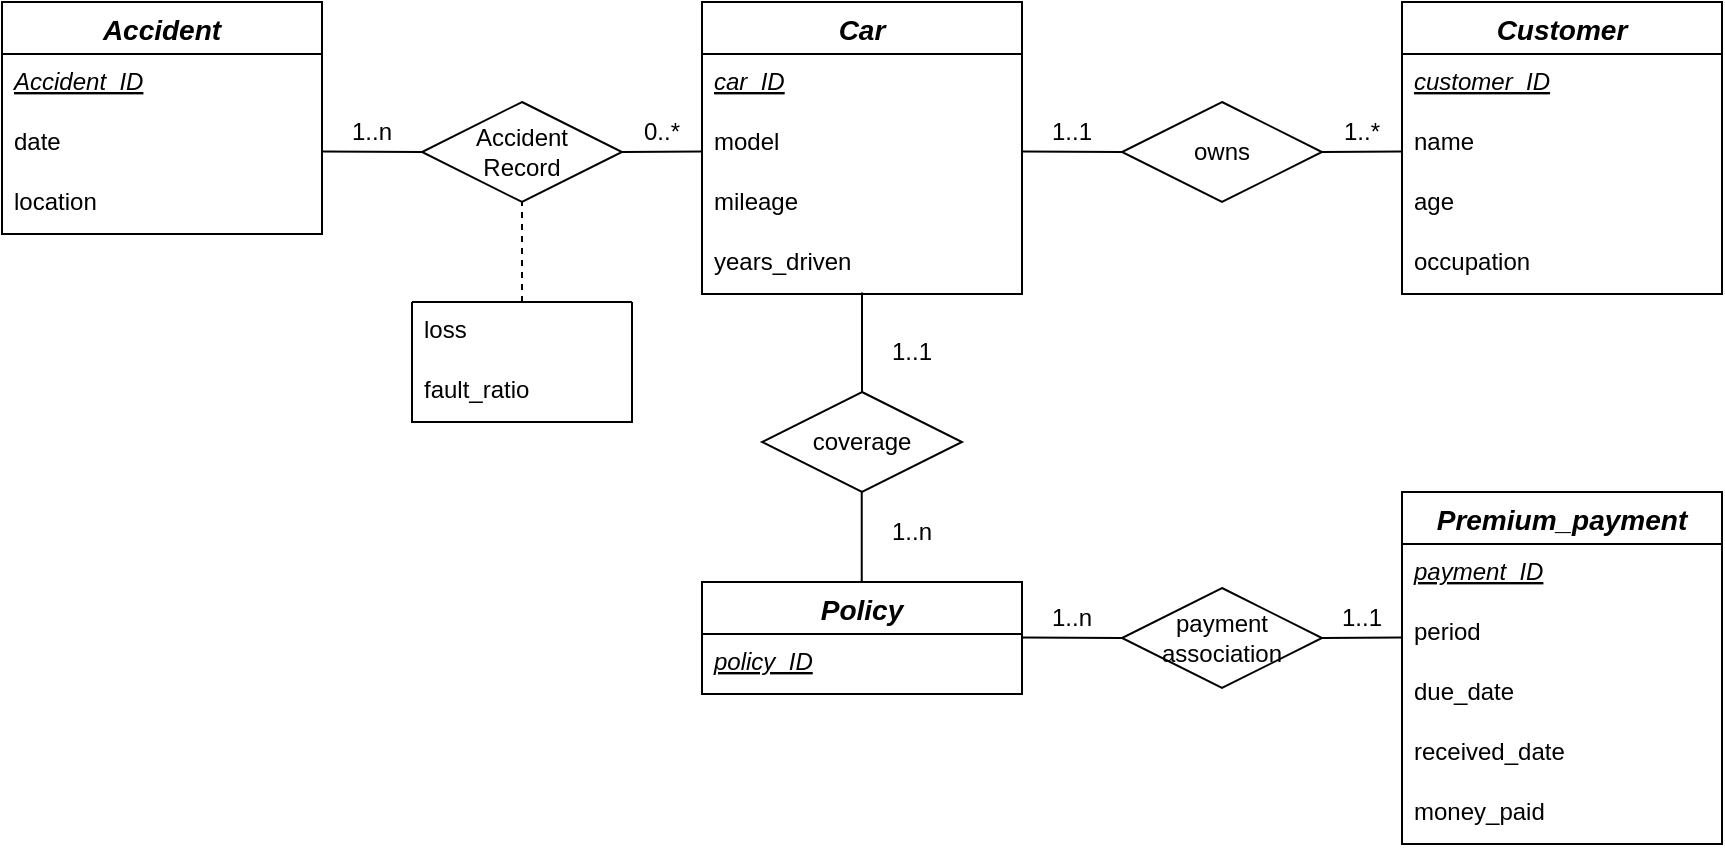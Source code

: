 <mxfile version="17.4.5" type="github" pages="4">
  <diagram id="pf8kzA5mwkVqxGSMUFJB" name="Practice 7.1">
    <mxGraphModel dx="1287" dy="792" grid="1" gridSize="10" guides="1" tooltips="1" connect="1" arrows="1" fold="1" page="1" pageScale="1" pageWidth="827" pageHeight="1169" math="0" shadow="0">
      <root>
        <mxCell id="0" />
        <mxCell id="1" parent="0" />
        <mxCell id="QRbVFw-D7sX0KP1sk1Ei-1" value="Customer" style="swimlane;fontStyle=3;childLayout=stackLayout;horizontal=1;startSize=26;horizontalStack=0;resizeParent=1;resizeParentMax=0;resizeLast=0;collapsible=1;marginBottom=0;align=center;fontSize=14;verticalAlign=middle;" parent="1" vertex="1">
          <mxGeometry x="670" y="390" width="160" height="146" as="geometry" />
        </mxCell>
        <mxCell id="QRbVFw-D7sX0KP1sk1Ei-2" value="customer_ID" style="text;strokeColor=none;fillColor=none;spacingLeft=4;spacingRight=4;overflow=hidden;rotatable=0;points=[[0,0.5],[1,0.5]];portConstraint=eastwest;fontSize=12;fontStyle=6;fontFamily=Helvetica;perimeterSpacing=0;" parent="QRbVFw-D7sX0KP1sk1Ei-1" vertex="1">
          <mxGeometry y="26" width="160" height="30" as="geometry" />
        </mxCell>
        <mxCell id="QRbVFw-D7sX0KP1sk1Ei-3" value="name" style="text;strokeColor=none;fillColor=none;spacingLeft=4;spacingRight=4;overflow=hidden;rotatable=0;points=[[0,0.5],[1,0.5]];portConstraint=eastwest;fontSize=12;" parent="QRbVFw-D7sX0KP1sk1Ei-1" vertex="1">
          <mxGeometry y="56" width="160" height="30" as="geometry" />
        </mxCell>
        <mxCell id="QRbVFw-D7sX0KP1sk1Ei-4" value="age&#xa;" style="text;strokeColor=none;fillColor=none;spacingLeft=4;spacingRight=4;overflow=hidden;rotatable=0;points=[[0,0.5],[1,0.5]];portConstraint=eastwest;fontSize=12;" parent="QRbVFw-D7sX0KP1sk1Ei-1" vertex="1">
          <mxGeometry y="86" width="160" height="30" as="geometry" />
        </mxCell>
        <mxCell id="QRbVFw-D7sX0KP1sk1Ei-7" value="occupation" style="text;strokeColor=none;fillColor=none;spacingLeft=4;spacingRight=4;overflow=hidden;rotatable=0;points=[[0,0.5],[1,0.5]];portConstraint=eastwest;fontSize=12;" parent="QRbVFw-D7sX0KP1sk1Ei-1" vertex="1">
          <mxGeometry y="116" width="160" height="30" as="geometry" />
        </mxCell>
        <mxCell id="ck2uDbhiatTklOz_lFTL-1" value="Car" style="swimlane;fontStyle=3;childLayout=stackLayout;horizontal=1;startSize=26;horizontalStack=0;resizeParent=1;resizeParentMax=0;resizeLast=0;collapsible=1;marginBottom=0;align=center;fontSize=14;verticalAlign=middle;" parent="1" vertex="1">
          <mxGeometry x="320" y="390" width="160" height="146" as="geometry" />
        </mxCell>
        <mxCell id="ck2uDbhiatTklOz_lFTL-2" value="car_ID" style="text;strokeColor=none;fillColor=none;spacingLeft=4;spacingRight=4;overflow=hidden;rotatable=0;points=[[0,0.5],[1,0.5]];portConstraint=eastwest;fontSize=12;fontStyle=6;fontFamily=Helvetica;perimeterSpacing=0;" parent="ck2uDbhiatTklOz_lFTL-1" vertex="1">
          <mxGeometry y="26" width="160" height="30" as="geometry" />
        </mxCell>
        <mxCell id="ck2uDbhiatTklOz_lFTL-3" value="model" style="text;strokeColor=none;fillColor=none;spacingLeft=4;spacingRight=4;overflow=hidden;rotatable=0;points=[[0,0.5],[1,0.5]];portConstraint=eastwest;fontSize=12;" parent="ck2uDbhiatTklOz_lFTL-1" vertex="1">
          <mxGeometry y="56" width="160" height="30" as="geometry" />
        </mxCell>
        <mxCell id="ck2uDbhiatTklOz_lFTL-4" value="mileage" style="text;strokeColor=none;fillColor=none;spacingLeft=4;spacingRight=4;overflow=hidden;rotatable=0;points=[[0,0.5],[1,0.5]];portConstraint=eastwest;fontSize=12;" parent="ck2uDbhiatTklOz_lFTL-1" vertex="1">
          <mxGeometry y="86" width="160" height="30" as="geometry" />
        </mxCell>
        <mxCell id="ck2uDbhiatTklOz_lFTL-5" value="years_driven" style="text;strokeColor=none;fillColor=none;spacingLeft=4;spacingRight=4;overflow=hidden;rotatable=0;points=[[0,0.5],[1,0.5]];portConstraint=eastwest;fontSize=12;" parent="ck2uDbhiatTklOz_lFTL-1" vertex="1">
          <mxGeometry y="116" width="160" height="30" as="geometry" />
        </mxCell>
        <mxCell id="ck2uDbhiatTklOz_lFTL-7" value="owns" style="shape=rhombus;perimeter=rhombusPerimeter;whiteSpace=wrap;html=1;align=center;" parent="1" vertex="1">
          <mxGeometry x="530" y="440" width="100" height="50" as="geometry" />
        </mxCell>
        <mxCell id="ck2uDbhiatTklOz_lFTL-8" value="" style="endArrow=none;html=1;rounded=0;entryX=0;entryY=0.5;entryDx=0;entryDy=0;" parent="1" target="ck2uDbhiatTklOz_lFTL-7" edge="1">
          <mxGeometry relative="1" as="geometry">
            <mxPoint x="480" y="464.8" as="sourcePoint" />
            <mxPoint x="640" y="464.8" as="targetPoint" />
          </mxGeometry>
        </mxCell>
        <mxCell id="ck2uDbhiatTklOz_lFTL-9" value="" style="endArrow=none;html=1;rounded=0;exitX=1;exitY=0.5;exitDx=0;exitDy=0;" parent="1" source="ck2uDbhiatTklOz_lFTL-7" edge="1">
          <mxGeometry relative="1" as="geometry">
            <mxPoint x="510" y="464.8" as="sourcePoint" />
            <mxPoint x="670" y="464.8" as="targetPoint" />
          </mxGeometry>
        </mxCell>
        <mxCell id="ck2uDbhiatTklOz_lFTL-10" value="1..1" style="text;html=1;strokeColor=none;fillColor=none;align=center;verticalAlign=middle;whiteSpace=wrap;rounded=0;" parent="1" vertex="1">
          <mxGeometry x="480" y="440" width="50" height="30" as="geometry" />
        </mxCell>
        <mxCell id="ck2uDbhiatTklOz_lFTL-11" value="1..*" style="text;html=1;strokeColor=none;fillColor=none;align=center;verticalAlign=middle;whiteSpace=wrap;rounded=0;" parent="1" vertex="1">
          <mxGeometry x="630" y="440" width="40" height="30" as="geometry" />
        </mxCell>
        <mxCell id="3GeMZXB7XiZdj_OINQ4l-1" value="Accident&lt;br&gt;Record" style="shape=rhombus;perimeter=rhombusPerimeter;whiteSpace=wrap;html=1;align=center;" parent="1" vertex="1">
          <mxGeometry x="180" y="440" width="100" height="50" as="geometry" />
        </mxCell>
        <mxCell id="3GeMZXB7XiZdj_OINQ4l-2" value="" style="endArrow=none;html=1;rounded=0;entryX=0;entryY=0.5;entryDx=0;entryDy=0;" parent="1" target="3GeMZXB7XiZdj_OINQ4l-1" edge="1">
          <mxGeometry relative="1" as="geometry">
            <mxPoint x="130" y="464.8" as="sourcePoint" />
            <mxPoint x="290" y="464.8" as="targetPoint" />
          </mxGeometry>
        </mxCell>
        <mxCell id="3GeMZXB7XiZdj_OINQ4l-3" value="" style="endArrow=none;html=1;rounded=0;exitX=1;exitY=0.5;exitDx=0;exitDy=0;" parent="1" source="3GeMZXB7XiZdj_OINQ4l-1" edge="1">
          <mxGeometry relative="1" as="geometry">
            <mxPoint x="160" y="464.8" as="sourcePoint" />
            <mxPoint x="320" y="464.8" as="targetPoint" />
          </mxGeometry>
        </mxCell>
        <mxCell id="3GeMZXB7XiZdj_OINQ4l-4" value="1..n" style="text;html=1;strokeColor=none;fillColor=none;align=center;verticalAlign=middle;whiteSpace=wrap;rounded=0;" parent="1" vertex="1">
          <mxGeometry x="130" y="440" width="50" height="30" as="geometry" />
        </mxCell>
        <mxCell id="3GeMZXB7XiZdj_OINQ4l-5" value="0..*" style="text;html=1;strokeColor=none;fillColor=none;align=center;verticalAlign=middle;whiteSpace=wrap;rounded=0;" parent="1" vertex="1">
          <mxGeometry x="280" y="440" width="40" height="30" as="geometry" />
        </mxCell>
        <mxCell id="3GeMZXB7XiZdj_OINQ4l-6" value="Accident" style="swimlane;fontStyle=3;childLayout=stackLayout;horizontal=1;startSize=26;horizontalStack=0;resizeParent=1;resizeParentMax=0;resizeLast=0;collapsible=1;marginBottom=0;align=center;fontSize=14;verticalAlign=middle;" parent="1" vertex="1">
          <mxGeometry x="-30" y="390" width="160" height="116" as="geometry" />
        </mxCell>
        <mxCell id="3GeMZXB7XiZdj_OINQ4l-7" value="Accident_ID" style="text;strokeColor=none;fillColor=none;spacingLeft=4;spacingRight=4;overflow=hidden;rotatable=0;points=[[0,0.5],[1,0.5]];portConstraint=eastwest;fontSize=12;fontStyle=6;fontFamily=Helvetica;perimeterSpacing=0;" parent="3GeMZXB7XiZdj_OINQ4l-6" vertex="1">
          <mxGeometry y="26" width="160" height="30" as="geometry" />
        </mxCell>
        <mxCell id="3GeMZXB7XiZdj_OINQ4l-8" value="date" style="text;strokeColor=none;fillColor=none;spacingLeft=4;spacingRight=4;overflow=hidden;rotatable=0;points=[[0,0.5],[1,0.5]];portConstraint=eastwest;fontSize=12;" parent="3GeMZXB7XiZdj_OINQ4l-6" vertex="1">
          <mxGeometry y="56" width="160" height="30" as="geometry" />
        </mxCell>
        <mxCell id="3GeMZXB7XiZdj_OINQ4l-9" value="location" style="text;strokeColor=none;fillColor=none;spacingLeft=4;spacingRight=4;overflow=hidden;rotatable=0;points=[[0,0.5],[1,0.5]];portConstraint=eastwest;fontSize=12;" parent="3GeMZXB7XiZdj_OINQ4l-6" vertex="1">
          <mxGeometry y="86" width="160" height="30" as="geometry" />
        </mxCell>
        <mxCell id="3GeMZXB7XiZdj_OINQ4l-12" value="" style="endArrow=none;dashed=1;html=1;rounded=0;" parent="1" edge="1">
          <mxGeometry width="50" height="50" relative="1" as="geometry">
            <mxPoint x="230" y="540" as="sourcePoint" />
            <mxPoint x="230" y="490" as="targetPoint" />
          </mxGeometry>
        </mxCell>
        <mxCell id="3GeMZXB7XiZdj_OINQ4l-14" value="" style="swimlane;fontStyle=0;childLayout=stackLayout;horizontal=1;startSize=0;horizontalStack=0;resizeParent=1;resizeParentMax=0;resizeLast=0;collapsible=1;marginBottom=0;align=center;fontSize=14;" parent="1" vertex="1">
          <mxGeometry x="175" y="540" width="110" height="60" as="geometry">
            <mxRectangle x="160" y="540" width="50" height="40" as="alternateBounds" />
          </mxGeometry>
        </mxCell>
        <mxCell id="3GeMZXB7XiZdj_OINQ4l-15" value="loss" style="text;strokeColor=none;fillColor=none;spacingLeft=4;spacingRight=4;overflow=hidden;rotatable=0;points=[[0,0.5],[1,0.5]];portConstraint=eastwest;fontSize=12;" parent="3GeMZXB7XiZdj_OINQ4l-14" vertex="1">
          <mxGeometry width="110" height="30" as="geometry" />
        </mxCell>
        <mxCell id="3GeMZXB7XiZdj_OINQ4l-16" value="fault_ratio" style="text;strokeColor=none;fillColor=none;spacingLeft=4;spacingRight=4;overflow=hidden;rotatable=0;points=[[0,0.5],[1,0.5]];portConstraint=eastwest;fontSize=12;" parent="3GeMZXB7XiZdj_OINQ4l-14" vertex="1">
          <mxGeometry y="30" width="110" height="30" as="geometry" />
        </mxCell>
        <mxCell id="3GeMZXB7XiZdj_OINQ4l-18" value="coverage" style="shape=rhombus;perimeter=rhombusPerimeter;whiteSpace=wrap;html=1;align=center;" parent="1" vertex="1">
          <mxGeometry x="350" y="585" width="100" height="50" as="geometry" />
        </mxCell>
        <mxCell id="3GeMZXB7XiZdj_OINQ4l-19" value="" style="endArrow=none;html=1;rounded=0;entryX=0.5;entryY=0;entryDx=0;entryDy=0;" parent="1" target="3GeMZXB7XiZdj_OINQ4l-18" edge="1">
          <mxGeometry relative="1" as="geometry">
            <mxPoint x="400" y="535.23" as="sourcePoint" />
            <mxPoint x="400" y="580" as="targetPoint" />
          </mxGeometry>
        </mxCell>
        <mxCell id="3GeMZXB7XiZdj_OINQ4l-20" value="" style="endArrow=none;html=1;rounded=0;entryX=0.5;entryY=0;entryDx=0;entryDy=0;" parent="1" edge="1">
          <mxGeometry relative="1" as="geometry">
            <mxPoint x="399.87" y="635" as="sourcePoint" />
            <mxPoint x="399.87" y="684.77" as="targetPoint" />
          </mxGeometry>
        </mxCell>
        <mxCell id="3GeMZXB7XiZdj_OINQ4l-22" value="Policy" style="swimlane;fontStyle=3;childLayout=stackLayout;horizontal=1;startSize=26;horizontalStack=0;resizeParent=1;resizeParentMax=0;resizeLast=0;collapsible=1;marginBottom=0;align=center;fontSize=14;verticalAlign=middle;" parent="1" vertex="1">
          <mxGeometry x="320" y="680" width="160" height="56" as="geometry" />
        </mxCell>
        <mxCell id="3GeMZXB7XiZdj_OINQ4l-23" value="policy_ID" style="text;strokeColor=none;fillColor=none;spacingLeft=4;spacingRight=4;overflow=hidden;rotatable=0;points=[[0,0.5],[1,0.5]];portConstraint=eastwest;fontSize=12;fontStyle=6;fontFamily=Helvetica;perimeterSpacing=0;" parent="3GeMZXB7XiZdj_OINQ4l-22" vertex="1">
          <mxGeometry y="26" width="160" height="30" as="geometry" />
        </mxCell>
        <mxCell id="3GeMZXB7XiZdj_OINQ4l-27" value="1..1" style="text;html=1;strokeColor=none;fillColor=none;align=center;verticalAlign=middle;whiteSpace=wrap;rounded=0;" parent="1" vertex="1">
          <mxGeometry x="400" y="550" width="50" height="30" as="geometry" />
        </mxCell>
        <mxCell id="3GeMZXB7XiZdj_OINQ4l-28" value="1..n" style="text;html=1;strokeColor=none;fillColor=none;align=center;verticalAlign=middle;whiteSpace=wrap;rounded=0;" parent="1" vertex="1">
          <mxGeometry x="400" y="640" width="50" height="30" as="geometry" />
        </mxCell>
        <mxCell id="3GeMZXB7XiZdj_OINQ4l-29" value="payment&lt;br&gt;association" style="shape=rhombus;perimeter=rhombusPerimeter;whiteSpace=wrap;html=1;align=center;" parent="1" vertex="1">
          <mxGeometry x="530" y="683" width="100" height="50" as="geometry" />
        </mxCell>
        <mxCell id="3GeMZXB7XiZdj_OINQ4l-30" value="" style="endArrow=none;html=1;rounded=0;entryX=0;entryY=0.5;entryDx=0;entryDy=0;" parent="1" target="3GeMZXB7XiZdj_OINQ4l-29" edge="1">
          <mxGeometry relative="1" as="geometry">
            <mxPoint x="480.0" y="707.8" as="sourcePoint" />
            <mxPoint x="640" y="707.8" as="targetPoint" />
          </mxGeometry>
        </mxCell>
        <mxCell id="3GeMZXB7XiZdj_OINQ4l-31" value="" style="endArrow=none;html=1;rounded=0;exitX=1;exitY=0.5;exitDx=0;exitDy=0;" parent="1" source="3GeMZXB7XiZdj_OINQ4l-29" edge="1">
          <mxGeometry relative="1" as="geometry">
            <mxPoint x="510" y="707.8" as="sourcePoint" />
            <mxPoint x="670.0" y="707.8" as="targetPoint" />
          </mxGeometry>
        </mxCell>
        <mxCell id="3GeMZXB7XiZdj_OINQ4l-32" value="1..n" style="text;html=1;strokeColor=none;fillColor=none;align=center;verticalAlign=middle;whiteSpace=wrap;rounded=0;" parent="1" vertex="1">
          <mxGeometry x="480" y="683" width="50" height="30" as="geometry" />
        </mxCell>
        <mxCell id="3GeMZXB7XiZdj_OINQ4l-33" value="1..1" style="text;html=1;strokeColor=none;fillColor=none;align=center;verticalAlign=middle;whiteSpace=wrap;rounded=0;" parent="1" vertex="1">
          <mxGeometry x="630" y="683" width="40" height="30" as="geometry" />
        </mxCell>
        <mxCell id="3GeMZXB7XiZdj_OINQ4l-34" value="Premium_payment" style="swimlane;fontStyle=3;childLayout=stackLayout;horizontal=1;startSize=26;horizontalStack=0;resizeParent=1;resizeParentMax=0;resizeLast=0;collapsible=1;marginBottom=0;align=center;fontSize=14;verticalAlign=middle;" parent="1" vertex="1">
          <mxGeometry x="670" y="635" width="160" height="176" as="geometry" />
        </mxCell>
        <mxCell id="3GeMZXB7XiZdj_OINQ4l-35" value="payment_ID" style="text;strokeColor=none;fillColor=none;spacingLeft=4;spacingRight=4;overflow=hidden;rotatable=0;points=[[0,0.5],[1,0.5]];portConstraint=eastwest;fontSize=12;fontStyle=6;fontFamily=Helvetica;perimeterSpacing=0;" parent="3GeMZXB7XiZdj_OINQ4l-34" vertex="1">
          <mxGeometry y="26" width="160" height="30" as="geometry" />
        </mxCell>
        <mxCell id="3GeMZXB7XiZdj_OINQ4l-36" value="period" style="text;strokeColor=none;fillColor=none;spacingLeft=4;spacingRight=4;overflow=hidden;rotatable=0;points=[[0,0.5],[1,0.5]];portConstraint=eastwest;fontSize=12;" parent="3GeMZXB7XiZdj_OINQ4l-34" vertex="1">
          <mxGeometry y="56" width="160" height="30" as="geometry" />
        </mxCell>
        <mxCell id="3GeMZXB7XiZdj_OINQ4l-37" value="due_date" style="text;strokeColor=none;fillColor=none;spacingLeft=4;spacingRight=4;overflow=hidden;rotatable=0;points=[[0,0.5],[1,0.5]];portConstraint=eastwest;fontSize=12;" parent="3GeMZXB7XiZdj_OINQ4l-34" vertex="1">
          <mxGeometry y="86" width="160" height="30" as="geometry" />
        </mxCell>
        <mxCell id="3GeMZXB7XiZdj_OINQ4l-38" value="received_date" style="text;strokeColor=none;fillColor=none;spacingLeft=4;spacingRight=4;overflow=hidden;rotatable=0;points=[[0,0.5],[1,0.5]];portConstraint=eastwest;fontSize=12;" parent="3GeMZXB7XiZdj_OINQ4l-34" vertex="1">
          <mxGeometry y="116" width="160" height="30" as="geometry" />
        </mxCell>
        <mxCell id="3GeMZXB7XiZdj_OINQ4l-40" value="money_paid" style="text;strokeColor=none;fillColor=none;spacingLeft=4;spacingRight=4;overflow=hidden;rotatable=0;points=[[0,0.5],[1,0.5]];portConstraint=eastwest;fontSize=12;" parent="3GeMZXB7XiZdj_OINQ4l-34" vertex="1">
          <mxGeometry y="146" width="160" height="30" as="geometry" />
        </mxCell>
      </root>
    </mxGraphModel>
  </diagram>
  <diagram id="P2qfRYm4Roha0jIMA9y6" name="practice 7.3">
    <mxGraphModel dx="460" dy="792" grid="1" gridSize="10" guides="1" tooltips="1" connect="1" arrows="1" fold="1" page="1" pageScale="1" pageWidth="827" pageHeight="1169" math="0" shadow="0">
      <root>
        <mxCell id="0" />
        <mxCell id="1" parent="0" />
        <mxCell id="yhey9HQg_yreEYnHgVHO-1" value="Match" style="swimlane;fontStyle=1;childLayout=stackLayout;horizontal=1;startSize=26;horizontalStack=0;resizeParent=1;resizeParentMax=0;resizeLast=0;collapsible=1;marginBottom=0;align=center;fontSize=14;fontFamily=Helvetica;" parent="1" vertex="1">
          <mxGeometry x="230" y="520" width="160" height="236" as="geometry" />
        </mxCell>
        <mxCell id="yhey9HQg_yreEYnHgVHO-2" value="match_ID" style="text;strokeColor=none;fillColor=none;spacingLeft=4;spacingRight=4;overflow=hidden;rotatable=0;points=[[0,0.5],[1,0.5]];portConstraint=eastwest;fontSize=12;fontFamily=Helvetica;fontStyle=4" parent="yhey9HQg_yreEYnHgVHO-1" vertex="1">
          <mxGeometry y="26" width="160" height="30" as="geometry" />
        </mxCell>
        <mxCell id="yhey9HQg_yreEYnHgVHO-5" value="match_date" style="text;strokeColor=none;fillColor=none;spacingLeft=4;spacingRight=4;overflow=hidden;rotatable=0;points=[[0,0.5],[1,0.5]];portConstraint=eastwest;fontSize=12;fontFamily=Helvetica;" parent="yhey9HQg_yreEYnHgVHO-1" vertex="1">
          <mxGeometry y="56" width="160" height="30" as="geometry" />
        </mxCell>
        <mxCell id="yhey9HQg_yreEYnHgVHO-9" value="home_or_away" style="text;strokeColor=none;fillColor=none;spacingLeft=4;spacingRight=4;overflow=hidden;rotatable=0;points=[[0,0.5],[1,0.5]];portConstraint=eastwest;fontSize=12;fontFamily=Helvetica;" parent="yhey9HQg_yreEYnHgVHO-1" vertex="1">
          <mxGeometry y="86" width="160" height="30" as="geometry" />
        </mxCell>
        <mxCell id="yhey9HQg_yreEYnHgVHO-3" value="opponent_team_name" style="text;strokeColor=none;fillColor=none;spacingLeft=4;spacingRight=4;overflow=hidden;rotatable=0;points=[[0,0.5],[1,0.5]];portConstraint=eastwest;fontSize=12;fontFamily=Helvetica;" parent="yhey9HQg_yreEYnHgVHO-1" vertex="1">
          <mxGeometry y="116" width="160" height="30" as="geometry" />
        </mxCell>
        <mxCell id="yhey9HQg_yreEYnHgVHO-6" value="team_score" style="text;strokeColor=none;fillColor=none;spacingLeft=4;spacingRight=4;overflow=hidden;rotatable=0;points=[[0,0.5],[1,0.5]];portConstraint=eastwest;fontSize=12;fontFamily=Helvetica;" parent="yhey9HQg_yreEYnHgVHO-1" vertex="1">
          <mxGeometry y="146" width="160" height="30" as="geometry" />
        </mxCell>
        <mxCell id="yhey9HQg_yreEYnHgVHO-7" value="opponent_score" style="text;strokeColor=none;fillColor=none;spacingLeft=4;spacingRight=4;overflow=hidden;rotatable=0;points=[[0,0.5],[1,0.5]];portConstraint=eastwest;fontSize=12;fontFamily=Helvetica;" parent="yhey9HQg_yreEYnHgVHO-1" vertex="1">
          <mxGeometry y="176" width="160" height="30" as="geometry" />
        </mxCell>
        <mxCell id="yhey9HQg_yreEYnHgVHO-8" value="result()" style="text;strokeColor=none;fillColor=none;spacingLeft=4;spacingRight=4;overflow=hidden;rotatable=0;points=[[0,0.5],[1,0.5]];portConstraint=eastwest;fontSize=12;fontFamily=Helvetica;" parent="yhey9HQg_yreEYnHgVHO-1" vertex="1">
          <mxGeometry y="206" width="160" height="30" as="geometry" />
        </mxCell>
        <mxCell id="yhey9HQg_yreEYnHgVHO-10" value="Player" style="swimlane;fontStyle=1;childLayout=stackLayout;horizontal=1;startSize=26;horizontalStack=0;resizeParent=1;resizeParentMax=0;resizeLast=0;collapsible=1;marginBottom=0;align=center;fontSize=14;fontFamily=Helvetica;" parent="1" vertex="1">
          <mxGeometry x="630" y="490" width="180" height="296" as="geometry" />
        </mxCell>
        <mxCell id="yhey9HQg_yreEYnHgVHO-11" value="player_ID" style="text;strokeColor=none;fillColor=none;spacingLeft=4;spacingRight=4;overflow=hidden;rotatable=0;points=[[0,0.5],[1,0.5]];portConstraint=eastwest;fontSize=12;fontFamily=Helvetica;fontStyle=4" parent="yhey9HQg_yreEYnHgVHO-10" vertex="1">
          <mxGeometry y="26" width="180" height="30" as="geometry" />
        </mxCell>
        <mxCell id="yhey9HQg_yreEYnHgVHO-12" value="player_name" style="text;strokeColor=none;fillColor=none;spacingLeft=4;spacingRight=4;overflow=hidden;rotatable=0;points=[[0,0.5],[1,0.5]];portConstraint=eastwest;fontSize=12;fontFamily=Helvetica;" parent="yhey9HQg_yreEYnHgVHO-10" vertex="1">
          <mxGeometry y="56" width="180" height="30" as="geometry" />
        </mxCell>
        <mxCell id="yhey9HQg_yreEYnHgVHO-13" value="player_age" style="text;strokeColor=none;fillColor=none;spacingLeft=4;spacingRight=4;overflow=hidden;rotatable=0;points=[[0,0.5],[1,0.5]];portConstraint=eastwest;fontSize=12;fontFamily=Helvetica;" parent="yhey9HQg_yreEYnHgVHO-10" vertex="1">
          <mxGeometry y="86" width="180" height="30" as="geometry" />
        </mxCell>
        <mxCell id="yhey9HQg_yreEYnHgVHO-15" value="minutes_played_per_game()" style="text;strokeColor=none;fillColor=none;spacingLeft=4;spacingRight=4;overflow=hidden;rotatable=0;points=[[0,0.5],[1,0.5]];portConstraint=eastwest;fontSize=12;fontFamily=Helvetica;" parent="yhey9HQg_yreEYnHgVHO-10" vertex="1">
          <mxGeometry y="116" width="180" height="30" as="geometry" />
        </mxCell>
        <mxCell id="yhey9HQg_yreEYnHgVHO-16" value="points_per_game()" style="text;strokeColor=none;fillColor=none;spacingLeft=4;spacingRight=4;overflow=hidden;rotatable=0;points=[[0,0.5],[1,0.5]];portConstraint=eastwest;fontSize=12;fontFamily=Helvetica;" parent="yhey9HQg_yreEYnHgVHO-10" vertex="1">
          <mxGeometry y="146" width="180" height="30" as="geometry" />
        </mxCell>
        <mxCell id="yhey9HQg_yreEYnHgVHO-17" value="rebounds_per_game()" style="text;strokeColor=none;fillColor=none;spacingLeft=4;spacingRight=4;overflow=hidden;rotatable=0;points=[[0,0.5],[1,0.5]];portConstraint=eastwest;fontSize=12;fontFamily=Helvetica;" parent="yhey9HQg_yreEYnHgVHO-10" vertex="1">
          <mxGeometry y="176" width="180" height="30" as="geometry" />
        </mxCell>
        <mxCell id="yhey9HQg_yreEYnHgVHO-18" value="assists_per_game()" style="text;strokeColor=none;fillColor=none;spacingLeft=4;spacingRight=4;overflow=hidden;rotatable=0;points=[[0,0.5],[1,0.5]];portConstraint=eastwest;fontSize=12;fontFamily=Helvetica;" parent="yhey9HQg_yreEYnHgVHO-10" vertex="1">
          <mxGeometry y="206" width="180" height="30" as="geometry" />
        </mxCell>
        <mxCell id="yhey9HQg_yreEYnHgVHO-19" value="blocks_per_game()" style="text;strokeColor=none;fillColor=none;spacingLeft=4;spacingRight=4;overflow=hidden;rotatable=0;points=[[0,0.5],[1,0.5]];portConstraint=eastwest;fontSize=12;fontFamily=Helvetica;" parent="yhey9HQg_yreEYnHgVHO-10" vertex="1">
          <mxGeometry y="236" width="180" height="30" as="geometry" />
        </mxCell>
        <mxCell id="yhey9HQg_yreEYnHgVHO-20" value="steals_per_game()" style="text;strokeColor=none;fillColor=none;spacingLeft=4;spacingRight=4;overflow=hidden;rotatable=0;points=[[0,0.5],[1,0.5]];portConstraint=eastwest;fontSize=12;fontFamily=Helvetica;" parent="yhey9HQg_yreEYnHgVHO-10" vertex="1">
          <mxGeometry y="266" width="180" height="30" as="geometry" />
        </mxCell>
        <mxCell id="yhey9HQg_yreEYnHgVHO-21" value="Boxscore" style="shape=rhombus;perimeter=rhombusPerimeter;whiteSpace=wrap;html=1;align=center;fontFamily=Helvetica;fontSize=14;" parent="1" vertex="1">
          <mxGeometry x="450" y="608" width="120" height="60" as="geometry" />
        </mxCell>
        <mxCell id="yhey9HQg_yreEYnHgVHO-22" value="" style="endArrow=none;html=1;rounded=0;fontFamily=Helvetica;fontSize=14;" parent="1" edge="1">
          <mxGeometry relative="1" as="geometry">
            <mxPoint x="390" y="637.58" as="sourcePoint" />
            <mxPoint x="450" y="638" as="targetPoint" />
          </mxGeometry>
        </mxCell>
        <mxCell id="yhey9HQg_yreEYnHgVHO-23" value="1..*" style="text;html=1;strokeColor=none;fillColor=none;align=center;verticalAlign=middle;whiteSpace=wrap;rounded=0;fontFamily=Helvetica;fontSize=14;" parent="1" vertex="1">
          <mxGeometry x="390" y="620" width="60" height="18" as="geometry" />
        </mxCell>
        <mxCell id="yhey9HQg_yreEYnHgVHO-24" value="" style="endArrow=none;html=1;rounded=0;fontFamily=Helvetica;fontSize=14;" parent="1" edge="1">
          <mxGeometry relative="1" as="geometry">
            <mxPoint x="570" y="637.52" as="sourcePoint" />
            <mxPoint x="630" y="637.94" as="targetPoint" />
          </mxGeometry>
        </mxCell>
        <mxCell id="yhey9HQg_yreEYnHgVHO-25" value="0..*" style="text;html=1;strokeColor=none;fillColor=none;align=center;verticalAlign=middle;whiteSpace=wrap;rounded=0;fontFamily=Helvetica;fontSize=14;" parent="1" vertex="1">
          <mxGeometry x="570" y="619.94" width="60" height="18" as="geometry" />
        </mxCell>
        <mxCell id="yhey9HQg_yreEYnHgVHO-26" value="" style="endArrow=none;dashed=1;html=1;rounded=0;fontFamily=Helvetica;fontSize=14;exitX=0.497;exitY=-0.066;exitDx=0;exitDy=0;exitPerimeter=0;" parent="1" source="yhey9HQg_yreEYnHgVHO-32" edge="1">
          <mxGeometry width="50" height="50" relative="1" as="geometry">
            <mxPoint x="509.6" y="726" as="sourcePoint" />
            <mxPoint x="509.6" y="668" as="targetPoint" />
          </mxGeometry>
        </mxCell>
        <mxCell id="yhey9HQg_yreEYnHgVHO-31" value="" style="swimlane;fontStyle=0;childLayout=stackLayout;horizontal=1;startSize=0;horizontalStack=0;resizeParent=1;resizeParentMax=0;resizeLast=0;collapsible=1;marginBottom=0;fontFamily=Helvetica;fontSize=14;" parent="1" vertex="1">
          <mxGeometry x="440" y="720" width="140" height="180" as="geometry" />
        </mxCell>
        <mxCell id="yhey9HQg_yreEYnHgVHO-32" value="minutes_played" style="text;strokeColor=none;fillColor=none;align=left;verticalAlign=middle;spacingLeft=4;spacingRight=4;overflow=hidden;points=[[0,0.5],[1,0.5]];portConstraint=eastwest;rotatable=0;fontFamily=Helvetica;fontSize=14;" parent="yhey9HQg_yreEYnHgVHO-31" vertex="1">
          <mxGeometry width="140" height="30" as="geometry" />
        </mxCell>
        <mxCell id="yhey9HQg_yreEYnHgVHO-33" value="points" style="text;strokeColor=none;fillColor=none;align=left;verticalAlign=middle;spacingLeft=4;spacingRight=4;overflow=hidden;points=[[0,0.5],[1,0.5]];portConstraint=eastwest;rotatable=0;fontFamily=Helvetica;fontSize=14;" parent="yhey9HQg_yreEYnHgVHO-31" vertex="1">
          <mxGeometry y="30" width="140" height="30" as="geometry" />
        </mxCell>
        <mxCell id="yhey9HQg_yreEYnHgVHO-34" value="rebounds" style="text;strokeColor=none;fillColor=none;align=left;verticalAlign=middle;spacingLeft=4;spacingRight=4;overflow=hidden;points=[[0,0.5],[1,0.5]];portConstraint=eastwest;rotatable=0;fontFamily=Helvetica;fontSize=14;" parent="yhey9HQg_yreEYnHgVHO-31" vertex="1">
          <mxGeometry y="60" width="140" height="30" as="geometry" />
        </mxCell>
        <mxCell id="yhey9HQg_yreEYnHgVHO-35" value="assists" style="text;strokeColor=none;fillColor=none;align=left;verticalAlign=middle;spacingLeft=4;spacingRight=4;overflow=hidden;points=[[0,0.5],[1,0.5]];portConstraint=eastwest;rotatable=0;fontFamily=Helvetica;fontSize=14;" parent="yhey9HQg_yreEYnHgVHO-31" vertex="1">
          <mxGeometry y="90" width="140" height="30" as="geometry" />
        </mxCell>
        <mxCell id="yhey9HQg_yreEYnHgVHO-36" value="blocks" style="text;strokeColor=none;fillColor=none;align=left;verticalAlign=middle;spacingLeft=4;spacingRight=4;overflow=hidden;points=[[0,0.5],[1,0.5]];portConstraint=eastwest;rotatable=0;fontFamily=Helvetica;fontSize=14;" parent="yhey9HQg_yreEYnHgVHO-31" vertex="1">
          <mxGeometry y="120" width="140" height="30" as="geometry" />
        </mxCell>
        <mxCell id="yhey9HQg_yreEYnHgVHO-37" value="steals" style="text;strokeColor=none;fillColor=none;align=left;verticalAlign=middle;spacingLeft=4;spacingRight=4;overflow=hidden;points=[[0,0.5],[1,0.5]];portConstraint=eastwest;rotatable=0;fontFamily=Helvetica;fontSize=14;" parent="yhey9HQg_yreEYnHgVHO-31" vertex="1">
          <mxGeometry y="150" width="140" height="30" as="geometry" />
        </mxCell>
      </root>
    </mxGraphModel>
  </diagram>
  <diagram id="TeRpU_CjgXDo-68_j__e" name="Exercise 7.21">
    <mxGraphModel dx="484" dy="834" grid="1" gridSize="10" guides="1" tooltips="1" connect="1" arrows="1" fold="1" page="1" pageScale="1" pageWidth="827" pageHeight="1169" math="0" shadow="0">
      <root>
        <mxCell id="0" />
        <mxCell id="1" parent="0" />
        <mxCell id="IKwFe03o-q-by4BRdML5-1" value="Car" style="swimlane;fontStyle=1;childLayout=stackLayout;horizontal=1;startSize=26;horizontalStack=0;resizeParent=1;resizeParentMax=0;resizeLast=0;collapsible=1;marginBottom=0;align=center;fontSize=14;" vertex="1" parent="1">
          <mxGeometry x="160" y="320" width="160" height="116" as="geometry" />
        </mxCell>
        <mxCell id="IKwFe03o-q-by4BRdML5-2" value="VIN" style="text;strokeColor=none;fillColor=none;spacingLeft=4;spacingRight=4;overflow=hidden;rotatable=0;points=[[0,0.5],[1,0.5]];portConstraint=eastwest;fontSize=12;fontStyle=4" vertex="1" parent="IKwFe03o-q-by4BRdML5-1">
          <mxGeometry y="26" width="160" height="30" as="geometry" />
        </mxCell>
        <mxCell id="IKwFe03o-q-by4BRdML5-13" value="produced_date" style="text;strokeColor=none;fillColor=none;spacingLeft=4;spacingRight=4;overflow=hidden;rotatable=0;points=[[0,0.5],[1,0.5]];portConstraint=eastwest;fontSize=12;fontStyle=0" vertex="1" parent="IKwFe03o-q-by4BRdML5-1">
          <mxGeometry y="56" width="160" height="30" as="geometry" />
        </mxCell>
        <mxCell id="y5ttTRSq6lICm9oIzHzb-23" value="{Chosen_Option_Set}" style="text;strokeColor=none;fillColor=none;spacingLeft=4;spacingRight=4;overflow=hidden;rotatable=0;points=[[0,0.5],[1,0.5]];portConstraint=eastwest;fontSize=12;fontStyle=0" vertex="1" parent="IKwFe03o-q-by4BRdML5-1">
          <mxGeometry y="86" width="160" height="30" as="geometry" />
        </mxCell>
        <mxCell id="IKwFe03o-q-by4BRdML5-5" value="" style="strokeWidth=2;html=1;shape=mxgraph.flowchart.annotation_2;align=left;labelPosition=right;pointerEvents=1;rotation=90;" vertex="1" parent="1">
          <mxGeometry x="212.5" y="407.5" width="55" height="170" as="geometry" />
        </mxCell>
        <mxCell id="IKwFe03o-q-by4BRdML5-6" value="" style="strokeWidth=2;html=1;shape=mxgraph.flowchart.extract_or_measurement;whiteSpace=wrap;" vertex="1" parent="1">
          <mxGeometry x="230" y="436" width="20" height="30" as="geometry" />
        </mxCell>
        <mxCell id="IKwFe03o-q-by4BRdML5-7" value="Dealt Car" style="swimlane;fontStyle=1;childLayout=stackLayout;horizontal=1;startSize=26;horizontalStack=0;resizeParent=1;resizeParentMax=0;resizeLast=0;collapsible=1;marginBottom=0;align=center;fontSize=14;" vertex="1" parent="1">
          <mxGeometry x="70" y="520" width="160" height="86" as="geometry" />
        </mxCell>
        <mxCell id="IKwFe03o-q-by4BRdML5-8" value="money_paid" style="text;strokeColor=none;fillColor=none;spacingLeft=4;spacingRight=4;overflow=hidden;rotatable=0;points=[[0,0.5],[1,0.5]];portConstraint=eastwest;fontSize=12;" vertex="1" parent="IKwFe03o-q-by4BRdML5-7">
          <mxGeometry y="26" width="160" height="30" as="geometry" />
        </mxCell>
        <mxCell id="y5ttTRSq6lICm9oIzHzb-26" value="released_date" style="text;strokeColor=none;fillColor=none;spacingLeft=4;spacingRight=4;overflow=hidden;rotatable=0;points=[[0,0.5],[1,0.5]];portConstraint=eastwest;fontSize=12;" vertex="1" parent="IKwFe03o-q-by4BRdML5-7">
          <mxGeometry y="56" width="160" height="30" as="geometry" />
        </mxCell>
        <mxCell id="IKwFe03o-q-by4BRdML5-14" value="Cars In Stock" style="swimlane;fontStyle=1;childLayout=stackLayout;horizontal=1;startSize=26;horizontalStack=0;resizeParent=1;resizeParentMax=0;resizeLast=0;collapsible=1;marginBottom=0;align=center;fontSize=14;" vertex="1" parent="1">
          <mxGeometry x="250" y="520" width="160" height="56" as="geometry" />
        </mxCell>
        <mxCell id="IKwFe03o-q-by4BRdML5-15" value="price" style="text;strokeColor=none;fillColor=none;spacingLeft=4;spacingRight=4;overflow=hidden;rotatable=0;points=[[0,0.5],[1,0.5]];portConstraint=eastwest;fontSize=12;" vertex="1" parent="IKwFe03o-q-by4BRdML5-14">
          <mxGeometry y="26" width="160" height="30" as="geometry" />
        </mxCell>
        <mxCell id="IKwFe03o-q-by4BRdML5-16" value="Customer" style="swimlane;fontStyle=1;childLayout=stackLayout;horizontal=1;startSize=30;horizontalStack=0;resizeParent=1;resizeParentMax=0;resizeLast=0;collapsible=1;marginBottom=0;align=center;fontSize=14;" vertex="1" parent="1">
          <mxGeometry x="70" y="730" width="160" height="150" as="geometry" />
        </mxCell>
        <mxCell id="IKwFe03o-q-by4BRdML5-17" value="Customer_ID" style="text;strokeColor=none;fillColor=none;spacingLeft=4;spacingRight=4;overflow=hidden;rotatable=0;points=[[0,0.5],[1,0.5]];portConstraint=eastwest;fontSize=12;fontStyle=4" vertex="1" parent="IKwFe03o-q-by4BRdML5-16">
          <mxGeometry y="30" width="160" height="30" as="geometry" />
        </mxCell>
        <mxCell id="IKwFe03o-q-by4BRdML5-18" value="name" style="text;strokeColor=none;fillColor=none;spacingLeft=4;spacingRight=4;overflow=hidden;rotatable=0;points=[[0,0.5],[1,0.5]];portConstraint=eastwest;fontSize=12;" vertex="1" parent="IKwFe03o-q-by4BRdML5-16">
          <mxGeometry y="60" width="160" height="30" as="geometry" />
        </mxCell>
        <mxCell id="IKwFe03o-q-by4BRdML5-20" value="phone_number" style="text;strokeColor=none;fillColor=none;spacingLeft=4;spacingRight=4;overflow=hidden;rotatable=0;points=[[0,0.5],[1,0.5]];portConstraint=eastwest;fontSize=12;" vertex="1" parent="IKwFe03o-q-by4BRdML5-16">
          <mxGeometry y="90" width="160" height="30" as="geometry" />
        </mxCell>
        <mxCell id="IKwFe03o-q-by4BRdML5-21" value="address" style="text;strokeColor=none;fillColor=none;spacingLeft=4;spacingRight=4;overflow=hidden;rotatable=0;points=[[0,0.5],[1,0.5]];portConstraint=eastwest;fontSize=12;" vertex="1" parent="IKwFe03o-q-by4BRdML5-16">
          <mxGeometry y="120" width="160" height="30" as="geometry" />
        </mxCell>
        <mxCell id="IKwFe03o-q-by4BRdML5-22" value="" style="endArrow=none;html=1;rounded=0;exitX=0.502;exitY=1.022;exitDx=0;exitDy=0;exitPerimeter=0;" edge="1" parent="1" source="y5ttTRSq6lICm9oIzHzb-26" target="IKwFe03o-q-by4BRdML5-24">
          <mxGeometry relative="1" as="geometry">
            <mxPoint x="150" y="610" as="sourcePoint" />
            <mxPoint x="310" y="576" as="targetPoint" />
          </mxGeometry>
        </mxCell>
        <mxCell id="IKwFe03o-q-by4BRdML5-23" value="" style="resizable=0;html=1;align=right;verticalAlign=bottom;" connectable="0" vertex="1" parent="IKwFe03o-q-by4BRdML5-22">
          <mxGeometry x="1" relative="1" as="geometry" />
        </mxCell>
        <mxCell id="IKwFe03o-q-by4BRdML5-24" value="owns" style="shape=rhombus;perimeter=rhombusPerimeter;whiteSpace=wrap;html=1;align=center;" vertex="1" parent="1">
          <mxGeometry x="90" y="630" width="120" height="60" as="geometry" />
        </mxCell>
        <mxCell id="IKwFe03o-q-by4BRdML5-25" value="" style="endArrow=none;html=1;rounded=0;" edge="1" parent="1" target="IKwFe03o-q-by4BRdML5-16">
          <mxGeometry relative="1" as="geometry">
            <mxPoint x="150" y="690" as="sourcePoint" />
            <mxPoint x="310" y="666" as="targetPoint" />
          </mxGeometry>
        </mxCell>
        <mxCell id="IKwFe03o-q-by4BRdML5-28" value="" style="endArrow=none;html=1;rounded=0;" edge="1" target="IKwFe03o-q-by4BRdML5-30" parent="1">
          <mxGeometry relative="1" as="geometry">
            <mxPoint x="330" y="576" as="sourcePoint" />
            <mxPoint x="490" y="576" as="targetPoint" />
          </mxGeometry>
        </mxCell>
        <mxCell id="IKwFe03o-q-by4BRdML5-29" value="" style="resizable=0;html=1;align=right;verticalAlign=bottom;" connectable="0" vertex="1" parent="IKwFe03o-q-by4BRdML5-28">
          <mxGeometry x="1" relative="1" as="geometry" />
        </mxCell>
        <mxCell id="IKwFe03o-q-by4BRdML5-30" value="inventory" style="shape=rhombus;perimeter=rhombusPerimeter;whiteSpace=wrap;html=1;align=center;" vertex="1" parent="1">
          <mxGeometry x="270" y="620" width="120" height="60" as="geometry" />
        </mxCell>
        <mxCell id="IKwFe03o-q-by4BRdML5-31" value="" style="endArrow=none;html=1;rounded=0;" edge="1" parent="1">
          <mxGeometry relative="1" as="geometry">
            <mxPoint x="330" y="680" as="sourcePoint" />
            <mxPoint x="330" y="730" as="targetPoint" />
          </mxGeometry>
        </mxCell>
        <mxCell id="IKwFe03o-q-by4BRdML5-32" value="Dealer" style="swimlane;fontStyle=1;childLayout=stackLayout;horizontal=1;startSize=30;horizontalStack=0;resizeParent=1;resizeParentMax=0;resizeLast=0;collapsible=1;marginBottom=0;align=center;fontSize=14;" vertex="1" parent="1">
          <mxGeometry x="250" y="730" width="160" height="150" as="geometry" />
        </mxCell>
        <mxCell id="IKwFe03o-q-by4BRdML5-33" value="Dealer_ID" style="text;strokeColor=none;fillColor=none;spacingLeft=4;spacingRight=4;overflow=hidden;rotatable=0;points=[[0,0.5],[1,0.5]];portConstraint=eastwest;fontSize=12;fontStyle=4" vertex="1" parent="IKwFe03o-q-by4BRdML5-32">
          <mxGeometry y="30" width="160" height="30" as="geometry" />
        </mxCell>
        <mxCell id="IKwFe03o-q-by4BRdML5-34" value="name" style="text;strokeColor=none;fillColor=none;spacingLeft=4;spacingRight=4;overflow=hidden;rotatable=0;points=[[0,0.5],[1,0.5]];portConstraint=eastwest;fontSize=12;" vertex="1" parent="IKwFe03o-q-by4BRdML5-32">
          <mxGeometry y="60" width="160" height="30" as="geometry" />
        </mxCell>
        <mxCell id="IKwFe03o-q-by4BRdML5-35" value="phone_number" style="text;strokeColor=none;fillColor=none;spacingLeft=4;spacingRight=4;overflow=hidden;rotatable=0;points=[[0,0.5],[1,0.5]];portConstraint=eastwest;fontSize=12;" vertex="1" parent="IKwFe03o-q-by4BRdML5-32">
          <mxGeometry y="90" width="160" height="30" as="geometry" />
        </mxCell>
        <mxCell id="IKwFe03o-q-by4BRdML5-36" value="address" style="text;strokeColor=none;fillColor=none;spacingLeft=4;spacingRight=4;overflow=hidden;rotatable=0;points=[[0,0.5],[1,0.5]];portConstraint=eastwest;fontSize=12;" vertex="1" parent="IKwFe03o-q-by4BRdML5-32">
          <mxGeometry y="120" width="160" height="30" as="geometry" />
        </mxCell>
        <mxCell id="lp_rXAhVbGmopqXfPuoV-1" value="" style="endArrow=none;html=1;rounded=0;" edge="1" parent="1">
          <mxGeometry relative="1" as="geometry">
            <mxPoint x="320" y="370" as="sourcePoint" />
            <mxPoint x="350" y="370" as="targetPoint" />
          </mxGeometry>
        </mxCell>
        <mxCell id="y5ttTRSq6lICm9oIzHzb-1" value="Model" style="swimlane;fontStyle=1;childLayout=stackLayout;horizontal=1;startSize=26;horizontalStack=0;resizeParent=1;resizeParentMax=0;resizeLast=0;collapsible=1;marginBottom=0;align=center;fontSize=14;" vertex="1" parent="1">
          <mxGeometry x="500" y="320" width="160" height="116" as="geometry" />
        </mxCell>
        <mxCell id="y5ttTRSq6lICm9oIzHzb-2" value="Model_ID" style="text;strokeColor=none;fillColor=none;spacingLeft=4;spacingRight=4;overflow=hidden;rotatable=0;points=[[0,0.5],[1,0.5]];portConstraint=eastwest;fontSize=12;fontStyle=4" vertex="1" parent="y5ttTRSq6lICm9oIzHzb-1">
          <mxGeometry y="26" width="160" height="30" as="geometry" />
        </mxCell>
        <mxCell id="y5ttTRSq6lICm9oIzHzb-3" value="Model_name" style="text;strokeColor=none;fillColor=none;spacingLeft=4;spacingRight=4;overflow=hidden;rotatable=0;points=[[0,0.5],[1,0.5]];portConstraint=eastwest;fontSize=12;fontStyle=0" vertex="1" parent="y5ttTRSq6lICm9oIzHzb-1">
          <mxGeometry y="56" width="160" height="30" as="geometry" />
        </mxCell>
        <mxCell id="y5ttTRSq6lICm9oIzHzb-20" value="{Available_Option_Set}" style="text;strokeColor=none;fillColor=none;spacingLeft=4;spacingRight=4;overflow=hidden;rotatable=0;points=[[0,0.5],[1,0.5]];portConstraint=eastwest;fontSize=12;fontStyle=0" vertex="1" parent="y5ttTRSq6lICm9oIzHzb-1">
          <mxGeometry y="86" width="160" height="30" as="geometry" />
        </mxCell>
        <mxCell id="y5ttTRSq6lICm9oIzHzb-4" value="model_info" style="shape=rhombus;perimeter=rhombusPerimeter;whiteSpace=wrap;html=1;align=center;" vertex="1" parent="1">
          <mxGeometry x="350" y="340" width="120" height="60" as="geometry" />
        </mxCell>
        <mxCell id="y5ttTRSq6lICm9oIzHzb-5" value="" style="endArrow=none;html=1;rounded=0;" edge="1" parent="1">
          <mxGeometry relative="1" as="geometry">
            <mxPoint x="470" y="369.5" as="sourcePoint" />
            <mxPoint x="500" y="369.5" as="targetPoint" />
          </mxGeometry>
        </mxCell>
        <mxCell id="y5ttTRSq6lICm9oIzHzb-6" value="" style="endArrow=none;html=1;rounded=0;" edge="1" target="y5ttTRSq6lICm9oIzHzb-8" parent="1">
          <mxGeometry relative="1" as="geometry">
            <mxPoint x="580" y="437" as="sourcePoint" />
            <mxPoint x="740" y="437" as="targetPoint" />
          </mxGeometry>
        </mxCell>
        <mxCell id="y5ttTRSq6lICm9oIzHzb-7" value="" style="resizable=0;html=1;align=right;verticalAlign=bottom;" connectable="0" vertex="1" parent="y5ttTRSq6lICm9oIzHzb-6">
          <mxGeometry x="1" relative="1" as="geometry" />
        </mxCell>
        <mxCell id="y5ttTRSq6lICm9oIzHzb-8" value="made_by" style="shape=rhombus;perimeter=rhombusPerimeter;whiteSpace=wrap;html=1;align=center;" vertex="1" parent="1">
          <mxGeometry x="520" y="481" width="120" height="60" as="geometry" />
        </mxCell>
        <mxCell id="y5ttTRSq6lICm9oIzHzb-9" value="" style="endArrow=none;html=1;rounded=0;" edge="1" parent="1">
          <mxGeometry relative="1" as="geometry">
            <mxPoint x="580" y="541" as="sourcePoint" />
            <mxPoint x="580" y="591" as="targetPoint" />
          </mxGeometry>
        </mxCell>
        <mxCell id="y5ttTRSq6lICm9oIzHzb-10" value="Brand" style="swimlane;fontStyle=1;childLayout=stackLayout;horizontal=1;startSize=26;horizontalStack=0;resizeParent=1;resizeParentMax=0;resizeLast=0;collapsible=1;marginBottom=0;align=center;fontSize=14;" vertex="1" parent="1">
          <mxGeometry x="500" y="590" width="160" height="86" as="geometry" />
        </mxCell>
        <mxCell id="y5ttTRSq6lICm9oIzHzb-11" value="Brand_ID" style="text;strokeColor=none;fillColor=none;spacingLeft=4;spacingRight=4;overflow=hidden;rotatable=0;points=[[0,0.5],[1,0.5]];portConstraint=eastwest;fontSize=12;fontStyle=4" vertex="1" parent="y5ttTRSq6lICm9oIzHzb-10">
          <mxGeometry y="26" width="160" height="30" as="geometry" />
        </mxCell>
        <mxCell id="y5ttTRSq6lICm9oIzHzb-12" value="Brand_name" style="text;strokeColor=none;fillColor=none;spacingLeft=4;spacingRight=4;overflow=hidden;rotatable=0;points=[[0,0.5],[1,0.5]];portConstraint=eastwest;fontSize=12;fontStyle=0" vertex="1" parent="y5ttTRSq6lICm9oIzHzb-10">
          <mxGeometry y="56" width="160" height="30" as="geometry" />
        </mxCell>
        <mxCell id="y5ttTRSq6lICm9oIzHzb-28" value="" style="endArrow=none;dashed=1;html=1;dashPattern=1 3;strokeWidth=2;rounded=0;" edge="1" parent="1">
          <mxGeometry width="50" height="50" relative="1" as="geometry">
            <mxPoint x="250" y="460" as="sourcePoint" />
            <mxPoint x="280" y="460" as="targetPoint" />
          </mxGeometry>
        </mxCell>
        <mxCell id="y5ttTRSq6lICm9oIzHzb-29" value="total" style="text;html=1;strokeColor=none;fillColor=none;align=center;verticalAlign=middle;whiteSpace=wrap;rounded=0;" vertex="1" parent="1">
          <mxGeometry x="263" y="445" width="60" height="30" as="geometry" />
        </mxCell>
        <mxCell id="y5ttTRSq6lICm9oIzHzb-30" value="1..1" style="text;html=1;strokeColor=none;fillColor=none;align=center;verticalAlign=middle;whiteSpace=wrap;rounded=0;" vertex="1" parent="1">
          <mxGeometry x="140" y="606" width="60" height="30" as="geometry" />
        </mxCell>
        <mxCell id="y5ttTRSq6lICm9oIzHzb-31" value="0..*" style="text;html=1;strokeColor=none;fillColor=none;align=center;verticalAlign=middle;whiteSpace=wrap;rounded=0;" vertex="1" parent="1">
          <mxGeometry x="140" y="691" width="60" height="30" as="geometry" />
        </mxCell>
        <mxCell id="y5ttTRSq6lICm9oIzHzb-32" value="0..*" style="text;html=1;strokeColor=none;fillColor=none;align=center;verticalAlign=middle;whiteSpace=wrap;rounded=0;" vertex="1" parent="1">
          <mxGeometry x="330" y="690" width="60" height="30" as="geometry" />
        </mxCell>
        <mxCell id="y5ttTRSq6lICm9oIzHzb-33" value="0..*" style="text;html=1;strokeColor=none;fillColor=none;align=center;verticalAlign=middle;whiteSpace=wrap;rounded=0;" vertex="1" parent="1">
          <mxGeometry x="330" y="585" width="60" height="30" as="geometry" />
        </mxCell>
        <mxCell id="y5ttTRSq6lICm9oIzHzb-35" value="1..1" style="text;html=1;strokeColor=none;fillColor=none;align=center;verticalAlign=middle;whiteSpace=wrap;rounded=0;" vertex="1" parent="1">
          <mxGeometry x="307" y="343" width="60" height="30" as="geometry" />
        </mxCell>
        <mxCell id="y5ttTRSq6lICm9oIzHzb-36" value="0..*" style="text;html=1;strokeColor=none;fillColor=none;align=center;verticalAlign=middle;whiteSpace=wrap;rounded=0;" vertex="1" parent="1">
          <mxGeometry x="452" y="343" width="60" height="30" as="geometry" />
        </mxCell>
        <mxCell id="y5ttTRSq6lICm9oIzHzb-37" value="1..1" style="text;html=1;strokeColor=none;fillColor=none;align=center;verticalAlign=middle;whiteSpace=wrap;rounded=0;" vertex="1" parent="1">
          <mxGeometry x="580" y="445" width="60" height="30" as="geometry" />
        </mxCell>
        <mxCell id="y5ttTRSq6lICm9oIzHzb-38" value="0..*" style="text;html=1;strokeColor=none;fillColor=none;align=center;verticalAlign=middle;whiteSpace=wrap;rounded=0;" vertex="1" parent="1">
          <mxGeometry x="580" y="547.5" width="60" height="30" as="geometry" />
        </mxCell>
      </root>
    </mxGraphModel>
  </diagram>
  <diagram id="112S64TwE7jtfcCJFpgH" name="Exercise 7.22">
    <mxGraphModel dx="1368" dy="932" grid="1" gridSize="10" guides="1" tooltips="1" connect="1" arrows="1" fold="1" page="1" pageScale="1" pageWidth="827" pageHeight="1169" math="0" shadow="0">
      <root>
        <mxCell id="0" />
        <mxCell id="1" parent="0" />
        <mxCell id="8ohwKtU6_OAgHqC7Vefq-2" value="Customer" style="swimlane;fontStyle=1;childLayout=stackLayout;horizontal=1;startSize=26;horizontalStack=0;resizeParent=1;resizeParentMax=0;resizeLast=0;collapsible=1;marginBottom=0;align=center;fontSize=14;" vertex="1" parent="1">
          <mxGeometry x="160" y="350" width="160" height="146" as="geometry" />
        </mxCell>
        <mxCell id="8ohwKtU6_OAgHqC7Vefq-3" value="Customer_ID" style="text;strokeColor=none;fillColor=none;spacingLeft=4;spacingRight=4;overflow=hidden;rotatable=0;points=[[0,0.5],[1,0.5]];portConstraint=eastwest;fontSize=12;fontStyle=4" vertex="1" parent="8ohwKtU6_OAgHqC7Vefq-2">
          <mxGeometry y="26" width="160" height="30" as="geometry" />
        </mxCell>
        <mxCell id="8ohwKtU6_OAgHqC7Vefq-4" value="name" style="text;strokeColor=none;fillColor=none;spacingLeft=4;spacingRight=4;overflow=hidden;rotatable=0;points=[[0,0.5],[1,0.5]];portConstraint=eastwest;fontSize=12;" vertex="1" parent="8ohwKtU6_OAgHqC7Vefq-2">
          <mxGeometry y="56" width="160" height="30" as="geometry" />
        </mxCell>
        <mxCell id="8ohwKtU6_OAgHqC7Vefq-5" value="phone_number" style="text;strokeColor=none;fillColor=none;spacingLeft=4;spacingRight=4;overflow=hidden;rotatable=0;points=[[0,0.5],[1,0.5]];portConstraint=eastwest;fontSize=12;" vertex="1" parent="8ohwKtU6_OAgHqC7Vefq-2">
          <mxGeometry y="86" width="160" height="30" as="geometry" />
        </mxCell>
        <mxCell id="8ohwKtU6_OAgHqC7Vefq-6" value="address" style="text;strokeColor=none;fillColor=none;spacingLeft=4;spacingRight=4;overflow=hidden;rotatable=0;points=[[0,0.5],[1,0.5]];portConstraint=eastwest;fontSize=12;" vertex="1" parent="8ohwKtU6_OAgHqC7Vefq-2">
          <mxGeometry y="116" width="160" height="30" as="geometry" />
        </mxCell>
        <mxCell id="8ohwKtU6_OAgHqC7Vefq-7" value="" style="triangle;whiteSpace=wrap;html=1;rotation=-45;" vertex="1" parent="1">
          <mxGeometry x="180" y="496" width="40" height="30" as="geometry" />
        </mxCell>
        <mxCell id="8ohwKtU6_OAgHqC7Vefq-8" value="" style="triangle;whiteSpace=wrap;html=1;rotation=-45;flipH=0;flipV=0;direction=north;" vertex="1" parent="1">
          <mxGeometry x="260" y="491" width="30" height="40" as="geometry" />
        </mxCell>
        <mxCell id="8ohwKtU6_OAgHqC7Vefq-14" value="" style="endArrow=none;html=1;rounded=0;exitX=0;exitY=0.5;exitDx=0;exitDy=0;" edge="1" parent="1" source="8ohwKtU6_OAgHqC7Vefq-8">
          <mxGeometry relative="1" as="geometry">
            <mxPoint x="200" y="560" as="sourcePoint" />
            <mxPoint x="320" y="550" as="targetPoint" />
          </mxGeometry>
        </mxCell>
        <mxCell id="8ohwKtU6_OAgHqC7Vefq-15" value="" style="endArrow=none;html=1;rounded=0;entryX=0;entryY=0.5;entryDx=0;entryDy=0;" edge="1" parent="1" target="8ohwKtU6_OAgHqC7Vefq-7">
          <mxGeometry relative="1" as="geometry">
            <mxPoint x="160" y="550" as="sourcePoint" />
            <mxPoint x="260" y="560" as="targetPoint" />
          </mxGeometry>
        </mxCell>
        <mxCell id="8ohwKtU6_OAgHqC7Vefq-16" value="Receiver" style="swimlane;fontStyle=1;childLayout=stackLayout;horizontal=1;startSize=26;horizontalStack=0;resizeParent=1;resizeParentMax=0;resizeLast=0;collapsible=1;marginBottom=0;align=center;fontSize=14;" vertex="1" parent="1">
          <mxGeometry x="100" y="550" width="120" height="56" as="geometry" />
        </mxCell>
        <mxCell id="8ohwKtU6_OAgHqC7Vefq-17" value="Receiver_ID" style="text;strokeColor=none;fillColor=none;spacingLeft=4;spacingRight=4;overflow=hidden;rotatable=0;points=[[0,0.5],[1,0.5]];portConstraint=eastwest;fontSize=12;fontStyle=4" vertex="1" parent="8ohwKtU6_OAgHqC7Vefq-16">
          <mxGeometry y="26" width="120" height="30" as="geometry" />
        </mxCell>
        <mxCell id="8ohwKtU6_OAgHqC7Vefq-21" value="Shipper" style="swimlane;fontStyle=1;childLayout=stackLayout;horizontal=1;startSize=26;horizontalStack=0;resizeParent=1;resizeParentMax=0;resizeLast=0;collapsible=1;marginBottom=0;align=center;fontSize=14;" vertex="1" parent="1">
          <mxGeometry x="260" y="550" width="121" height="56" as="geometry" />
        </mxCell>
        <mxCell id="8ohwKtU6_OAgHqC7Vefq-22" value="Shipper_ID" style="text;strokeColor=none;fillColor=none;spacingLeft=4;spacingRight=4;overflow=hidden;rotatable=0;points=[[0,0.5],[1,0.5]];portConstraint=eastwest;fontSize=12;fontStyle=4" vertex="1" parent="8ohwKtU6_OAgHqC7Vefq-21">
          <mxGeometry y="26" width="121" height="30" as="geometry" />
        </mxCell>
        <mxCell id="8ohwKtU6_OAgHqC7Vefq-23" value="" style="endArrow=none;html=1;rounded=0;" edge="1" parent="1">
          <mxGeometry relative="1" as="geometry">
            <mxPoint x="150" y="606" as="sourcePoint" />
            <mxPoint x="170" y="640" as="targetPoint" />
          </mxGeometry>
        </mxCell>
        <mxCell id="8ohwKtU6_OAgHqC7Vefq-24" value="receives" style="shape=rhombus;perimeter=rhombusPerimeter;whiteSpace=wrap;html=1;align=center;" vertex="1" parent="1">
          <mxGeometry x="125" y="640" width="90" height="40" as="geometry" />
        </mxCell>
        <mxCell id="8ohwKtU6_OAgHqC7Vefq-25" value="sends" style="shape=rhombus;perimeter=rhombusPerimeter;whiteSpace=wrap;html=1;align=center;" vertex="1" parent="1">
          <mxGeometry x="264" y="640" width="90" height="40" as="geometry" />
        </mxCell>
        <mxCell id="8ohwKtU6_OAgHqC7Vefq-26" value="" style="endArrow=none;html=1;rounded=0;entryX=0.484;entryY=1.022;entryDx=0;entryDy=0;entryPerimeter=0;exitX=0.5;exitY=0;exitDx=0;exitDy=0;" edge="1" parent="1" source="8ohwKtU6_OAgHqC7Vefq-25" target="8ohwKtU6_OAgHqC7Vefq-22">
          <mxGeometry relative="1" as="geometry">
            <mxPoint x="170" y="620" as="sourcePoint" />
            <mxPoint x="330" y="620" as="targetPoint" />
          </mxGeometry>
        </mxCell>
        <mxCell id="8ohwKtU6_OAgHqC7Vefq-27" value="" style="endArrow=none;html=1;rounded=0;" edge="1" parent="1">
          <mxGeometry relative="1" as="geometry">
            <mxPoint x="170" y="680" as="sourcePoint" />
            <mxPoint x="190" y="714" as="targetPoint" />
          </mxGeometry>
        </mxCell>
        <mxCell id="8ohwKtU6_OAgHqC7Vefq-28" value="" style="endArrow=none;html=1;rounded=0;entryX=0.484;entryY=1.022;entryDx=0;entryDy=0;entryPerimeter=0;exitX=0.5;exitY=0;exitDx=0;exitDy=0;" edge="1" parent="1">
          <mxGeometry relative="1" as="geometry">
            <mxPoint x="300" y="713.34" as="sourcePoint" />
            <mxPoint x="309.564" y="680" as="targetPoint" />
          </mxGeometry>
        </mxCell>
        <mxCell id="8ohwKtU6_OAgHqC7Vefq-29" value="Package" style="swimlane;fontStyle=1;childLayout=stackLayout;horizontal=1;startSize=26;horizontalStack=0;resizeParent=1;resizeParentMax=0;resizeLast=0;collapsible=1;marginBottom=0;align=center;fontSize=14;" vertex="1" parent="1">
          <mxGeometry x="160" y="710" width="160" height="146" as="geometry" />
        </mxCell>
        <mxCell id="8ohwKtU6_OAgHqC7Vefq-30" value="Package_ID" style="text;strokeColor=none;fillColor=none;spacingLeft=4;spacingRight=4;overflow=hidden;rotatable=0;points=[[0,0.5],[1,0.5]];portConstraint=eastwest;fontSize=12;fontStyle=4" vertex="1" parent="8ohwKtU6_OAgHqC7Vefq-29">
          <mxGeometry y="26" width="160" height="30" as="geometry" />
        </mxCell>
        <mxCell id="8ohwKtU6_OAgHqC7Vefq-31" value="content" style="text;strokeColor=none;fillColor=none;spacingLeft=4;spacingRight=4;overflow=hidden;rotatable=0;points=[[0,0.5],[1,0.5]];portConstraint=eastwest;fontSize=12;" vertex="1" parent="8ohwKtU6_OAgHqC7Vefq-29">
          <mxGeometry y="56" width="160" height="30" as="geometry" />
        </mxCell>
        <mxCell id="8ohwKtU6_OAgHqC7Vefq-32" value="weight" style="text;strokeColor=none;fillColor=none;spacingLeft=4;spacingRight=4;overflow=hidden;rotatable=0;points=[[0,0.5],[1,0.5]];portConstraint=eastwest;fontSize=12;" vertex="1" parent="8ohwKtU6_OAgHqC7Vefq-29">
          <mxGeometry y="86" width="160" height="30" as="geometry" />
        </mxCell>
        <mxCell id="8ohwKtU6_OAgHqC7Vefq-46" value="destination" style="text;strokeColor=none;fillColor=none;spacingLeft=4;spacingRight=4;overflow=hidden;rotatable=0;points=[[0,0.5],[1,0.5]];portConstraint=eastwest;fontSize=12;" vertex="1" parent="8ohwKtU6_OAgHqC7Vefq-29">
          <mxGeometry y="116" width="160" height="30" as="geometry" />
        </mxCell>
        <mxCell id="8ohwKtU6_OAgHqC7Vefq-35" value="" style="swimlane;fontStyle=1;childLayout=stackLayout;horizontal=1;startSize=0;horizontalStack=0;resizeParent=1;resizeParentMax=0;resizeLast=0;collapsible=1;marginBottom=0;align=center;fontSize=14;" vertex="1" parent="1">
          <mxGeometry x="400" y="632" width="121" height="60" as="geometry" />
        </mxCell>
        <mxCell id="8ohwKtU6_OAgHqC7Vefq-37" value="sends_from" style="text;strokeColor=none;fillColor=none;spacingLeft=4;spacingRight=4;overflow=hidden;rotatable=0;points=[[0,0.5],[1,0.5]];portConstraint=eastwest;fontSize=12;fontStyle=0" vertex="1" parent="8ohwKtU6_OAgHqC7Vefq-35">
          <mxGeometry width="121" height="30" as="geometry" />
        </mxCell>
        <mxCell id="8ohwKtU6_OAgHqC7Vefq-38" value="sent_date" style="text;strokeColor=none;fillColor=none;spacingLeft=4;spacingRight=4;overflow=hidden;rotatable=0;points=[[0,0.5],[1,0.5]];portConstraint=eastwest;fontSize=12;fontStyle=0" vertex="1" parent="8ohwKtU6_OAgHqC7Vefq-35">
          <mxGeometry y="30" width="121" height="30" as="geometry" />
        </mxCell>
        <mxCell id="8ohwKtU6_OAgHqC7Vefq-39" value="" style="endArrow=none;dashed=1;html=1;rounded=0;entryX=0;entryY=0.933;entryDx=0;entryDy=0;entryPerimeter=0;" edge="1" parent="1" target="8ohwKtU6_OAgHqC7Vefq-37">
          <mxGeometry width="50" height="50" relative="1" as="geometry">
            <mxPoint x="354" y="660" as="sourcePoint" />
            <mxPoint x="404" y="610" as="targetPoint" />
          </mxGeometry>
        </mxCell>
        <mxCell id="8ohwKtU6_OAgHqC7Vefq-40" value="" style="swimlane;fontStyle=1;childLayout=stackLayout;horizontal=1;startSize=0;horizontalStack=0;resizeParent=1;resizeParentMax=0;resizeLast=0;collapsible=1;marginBottom=0;align=center;fontSize=14;" vertex="1" parent="1">
          <mxGeometry x="-49" y="630" width="121" height="60" as="geometry" />
        </mxCell>
        <mxCell id="8ohwKtU6_OAgHqC7Vefq-41" value="received_at" style="text;strokeColor=none;fillColor=none;spacingLeft=4;spacingRight=4;overflow=hidden;rotatable=0;points=[[0,0.5],[1,0.5]];portConstraint=eastwest;fontSize=12;fontStyle=0" vertex="1" parent="8ohwKtU6_OAgHqC7Vefq-40">
          <mxGeometry width="121" height="30" as="geometry" />
        </mxCell>
        <mxCell id="8ohwKtU6_OAgHqC7Vefq-42" value="arrival_date" style="text;strokeColor=none;fillColor=none;spacingLeft=4;spacingRight=4;overflow=hidden;rotatable=0;points=[[0,0.5],[1,0.5]];portConstraint=eastwest;fontSize=12;fontStyle=0" vertex="1" parent="8ohwKtU6_OAgHqC7Vefq-40">
          <mxGeometry y="30" width="121" height="30" as="geometry" />
        </mxCell>
        <mxCell id="8ohwKtU6_OAgHqC7Vefq-45" value="" style="endArrow=none;dashed=1;html=1;dashPattern=1 3;strokeWidth=2;rounded=0;" edge="1" parent="1">
          <mxGeometry width="50" height="50" relative="1" as="geometry">
            <mxPoint x="72" y="660" as="sourcePoint" />
            <mxPoint x="125" y="660" as="targetPoint" />
          </mxGeometry>
        </mxCell>
        <mxCell id="8ohwKtU6_OAgHqC7Vefq-47" value="" style="endArrow=none;html=1;rounded=0;" edge="1" parent="1">
          <mxGeometry relative="1" as="geometry">
            <mxPoint x="169.71" y="856" as="sourcePoint" />
            <mxPoint x="169.71" y="890" as="targetPoint" />
          </mxGeometry>
        </mxCell>
        <mxCell id="8ohwKtU6_OAgHqC7Vefq-48" value="location&lt;br&gt;history" style="shape=rhombus;perimeter=rhombusPerimeter;whiteSpace=wrap;html=1;align=center;" vertex="1" parent="1">
          <mxGeometry x="125" y="890" width="90" height="40" as="geometry" />
        </mxCell>
        <mxCell id="8ohwKtU6_OAgHqC7Vefq-49" value="" style="endArrow=none;html=1;rounded=0;exitX=0.5;exitY=1;exitDx=0;exitDy=0;" edge="1" parent="1" source="8ohwKtU6_OAgHqC7Vefq-48">
          <mxGeometry relative="1" as="geometry">
            <mxPoint x="200" y="930.0" as="sourcePoint" />
            <mxPoint x="170" y="960" as="targetPoint" />
          </mxGeometry>
        </mxCell>
        <mxCell id="8ohwKtU6_OAgHqC7Vefq-50" value="" style="endArrow=none;html=1;rounded=0;" edge="1" parent="1">
          <mxGeometry relative="1" as="geometry">
            <mxPoint x="308.71" y="856" as="sourcePoint" />
            <mxPoint x="308.71" y="890" as="targetPoint" />
          </mxGeometry>
        </mxCell>
        <mxCell id="8ohwKtU6_OAgHqC7Vefq-51" value="current&lt;br&gt;location" style="shape=rhombus;perimeter=rhombusPerimeter;whiteSpace=wrap;html=1;align=center;" vertex="1" parent="1">
          <mxGeometry x="264" y="890" width="90" height="40" as="geometry" />
        </mxCell>
        <mxCell id="8ohwKtU6_OAgHqC7Vefq-52" value="" style="endArrow=none;html=1;rounded=0;exitX=0.5;exitY=1;exitDx=0;exitDy=0;" edge="1" source="8ohwKtU6_OAgHqC7Vefq-51" parent="1">
          <mxGeometry relative="1" as="geometry">
            <mxPoint x="339" y="930.0" as="sourcePoint" />
            <mxPoint x="309" y="960" as="targetPoint" />
          </mxGeometry>
        </mxCell>
        <mxCell id="8ohwKtU6_OAgHqC7Vefq-53" value="Location" style="swimlane;fontStyle=1;childLayout=stackLayout;horizontal=1;startSize=26;horizontalStack=0;resizeParent=1;resizeParentMax=0;resizeLast=0;collapsible=1;marginBottom=0;align=center;fontSize=14;" vertex="1" parent="1">
          <mxGeometry x="160" y="960" width="160" height="116" as="geometry" />
        </mxCell>
        <mxCell id="8ohwKtU6_OAgHqC7Vefq-54" value="Location_ID" style="text;strokeColor=none;fillColor=none;spacingLeft=4;spacingRight=4;overflow=hidden;rotatable=0;points=[[0,0.5],[1,0.5]];portConstraint=eastwest;fontSize=12;fontStyle=4" vertex="1" parent="8ohwKtU6_OAgHqC7Vefq-53">
          <mxGeometry y="26" width="160" height="30" as="geometry" />
        </mxCell>
        <mxCell id="8ohwKtU6_OAgHqC7Vefq-55" value="location_name" style="text;strokeColor=none;fillColor=none;spacingLeft=4;spacingRight=4;overflow=hidden;rotatable=0;points=[[0,0.5],[1,0.5]];portConstraint=eastwest;fontSize=12;" vertex="1" parent="8ohwKtU6_OAgHqC7Vefq-53">
          <mxGeometry y="56" width="160" height="30" as="geometry" />
        </mxCell>
        <mxCell id="8ohwKtU6_OAgHqC7Vefq-56" value="location_type" style="text;strokeColor=none;fillColor=none;spacingLeft=4;spacingRight=4;overflow=hidden;rotatable=0;points=[[0,0.5],[1,0.5]];portConstraint=eastwest;fontSize=12;" vertex="1" parent="8ohwKtU6_OAgHqC7Vefq-53">
          <mxGeometry y="86" width="160" height="30" as="geometry" />
        </mxCell>
        <mxCell id="8ohwKtU6_OAgHqC7Vefq-58" value="" style="swimlane;fontStyle=1;childLayout=stackLayout;horizontal=1;startSize=0;horizontalStack=0;resizeParent=1;resizeParentMax=0;resizeLast=0;collapsible=1;marginBottom=0;align=center;fontSize=14;" vertex="1" parent="1">
          <mxGeometry x="400" y="895" width="121" height="30" as="geometry" />
        </mxCell>
        <mxCell id="8ohwKtU6_OAgHqC7Vefq-60" value="heading_to" style="text;strokeColor=none;fillColor=none;spacingLeft=4;spacingRight=4;overflow=hidden;rotatable=0;points=[[0,0.5],[1,0.5]];portConstraint=eastwest;fontSize=12;fontStyle=0" vertex="1" parent="8ohwKtU6_OAgHqC7Vefq-58">
          <mxGeometry width="121" height="30" as="geometry" />
        </mxCell>
        <mxCell id="8ohwKtU6_OAgHqC7Vefq-61" value="" style="endArrow=none;dashed=1;html=1;rounded=0;entryX=0;entryY=0.933;entryDx=0;entryDy=0;entryPerimeter=0;" edge="1" parent="1">
          <mxGeometry width="50" height="50" relative="1" as="geometry">
            <mxPoint x="355" y="910.0" as="sourcePoint" />
            <mxPoint x="401" y="909.99" as="targetPoint" />
          </mxGeometry>
        </mxCell>
        <mxCell id="8ohwKtU6_OAgHqC7Vefq-62" value="" style="swimlane;fontStyle=1;childLayout=stackLayout;horizontal=1;startSize=0;horizontalStack=0;resizeParent=1;resizeParentMax=0;resizeLast=0;collapsible=1;marginBottom=0;align=center;fontSize=14;" vertex="1" parent="1">
          <mxGeometry x="-49" y="895" width="121" height="30" as="geometry" />
        </mxCell>
        <mxCell id="8ohwKtU6_OAgHqC7Vefq-64" value="time-period" style="text;strokeColor=none;fillColor=none;spacingLeft=4;spacingRight=4;overflow=hidden;rotatable=0;points=[[0,0.5],[1,0.5]];portConstraint=eastwest;fontSize=12;fontStyle=0" vertex="1" parent="8ohwKtU6_OAgHqC7Vefq-62">
          <mxGeometry width="121" height="30" as="geometry" />
        </mxCell>
        <mxCell id="8ohwKtU6_OAgHqC7Vefq-65" value="" style="endArrow=none;dashed=1;html=1;dashPattern=1 3;strokeWidth=2;rounded=0;" edge="1" parent="1">
          <mxGeometry width="50" height="50" relative="1" as="geometry">
            <mxPoint x="72" y="910" as="sourcePoint" />
            <mxPoint x="125" y="910" as="targetPoint" />
          </mxGeometry>
        </mxCell>
        <mxCell id="8ohwKtU6_OAgHqC7Vefq-66" value="1..*" style="text;html=1;strokeColor=none;fillColor=none;align=center;verticalAlign=middle;whiteSpace=wrap;rounded=0;" vertex="1" parent="1">
          <mxGeometry x="150" y="610" width="60" height="30" as="geometry" />
        </mxCell>
        <mxCell id="8ohwKtU6_OAgHqC7Vefq-67" value="1..1" style="text;html=1;strokeColor=none;fillColor=none;align=center;verticalAlign=middle;whiteSpace=wrap;rounded=0;" vertex="1" parent="1">
          <mxGeometry x="170" y="680" width="60" height="30" as="geometry" />
        </mxCell>
        <mxCell id="8ohwKtU6_OAgHqC7Vefq-68" value="1..1" style="text;html=1;strokeColor=none;fillColor=none;align=center;verticalAlign=middle;whiteSpace=wrap;rounded=0;" vertex="1" parent="1">
          <mxGeometry x="294" y="680" width="60" height="30" as="geometry" />
        </mxCell>
        <mxCell id="8ohwKtU6_OAgHqC7Vefq-69" value="1..*" style="text;html=1;strokeColor=none;fillColor=none;align=center;verticalAlign=middle;whiteSpace=wrap;rounded=0;" vertex="1" parent="1">
          <mxGeometry x="304" y="610" width="60" height="30" as="geometry" />
        </mxCell>
        <mxCell id="8ohwKtU6_OAgHqC7Vefq-70" value="0..*" style="text;html=1;strokeColor=none;fillColor=none;align=center;verticalAlign=middle;whiteSpace=wrap;rounded=0;" vertex="1" parent="1">
          <mxGeometry x="170" y="860" width="60" height="30" as="geometry" />
        </mxCell>
        <mxCell id="8ohwKtU6_OAgHqC7Vefq-71" value="0..*" style="text;html=1;strokeColor=none;fillColor=none;align=center;verticalAlign=middle;whiteSpace=wrap;rounded=0;" vertex="1" parent="1">
          <mxGeometry x="170" y="930" width="60" height="30" as="geometry" />
        </mxCell>
        <mxCell id="8ohwKtU6_OAgHqC7Vefq-72" value="1..1" style="text;html=1;strokeColor=none;fillColor=none;align=center;verticalAlign=middle;whiteSpace=wrap;rounded=0;" vertex="1" parent="1">
          <mxGeometry x="310" y="860" width="60" height="30" as="geometry" />
        </mxCell>
        <mxCell id="8ohwKtU6_OAgHqC7Vefq-73" value="0..*" style="text;html=1;strokeColor=none;fillColor=none;align=center;verticalAlign=middle;whiteSpace=wrap;rounded=0;" vertex="1" parent="1">
          <mxGeometry x="310" y="930" width="60" height="30" as="geometry" />
        </mxCell>
      </root>
    </mxGraphModel>
  </diagram>
</mxfile>
